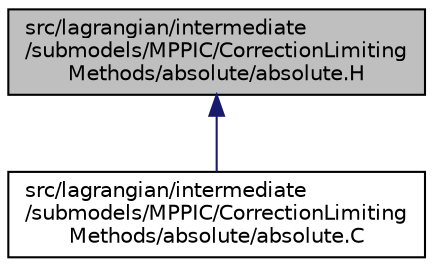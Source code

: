 digraph "src/lagrangian/intermediate/submodels/MPPIC/CorrectionLimitingMethods/absolute/absolute.H"
{
  bgcolor="transparent";
  edge [fontname="Helvetica",fontsize="10",labelfontname="Helvetica",labelfontsize="10"];
  node [fontname="Helvetica",fontsize="10",shape=record];
  Node1 [label="src/lagrangian/intermediate\l/submodels/MPPIC/CorrectionLimiting\lMethods/absolute/absolute.H",height=0.2,width=0.4,color="black", fillcolor="grey75", style="filled", fontcolor="black"];
  Node1 -> Node2 [dir="back",color="midnightblue",fontsize="10",style="solid",fontname="Helvetica"];
  Node2 [label="src/lagrangian/intermediate\l/submodels/MPPIC/CorrectionLimiting\lMethods/absolute/absolute.C",height=0.2,width=0.4,color="black",URL="$a06914.html"];
}

